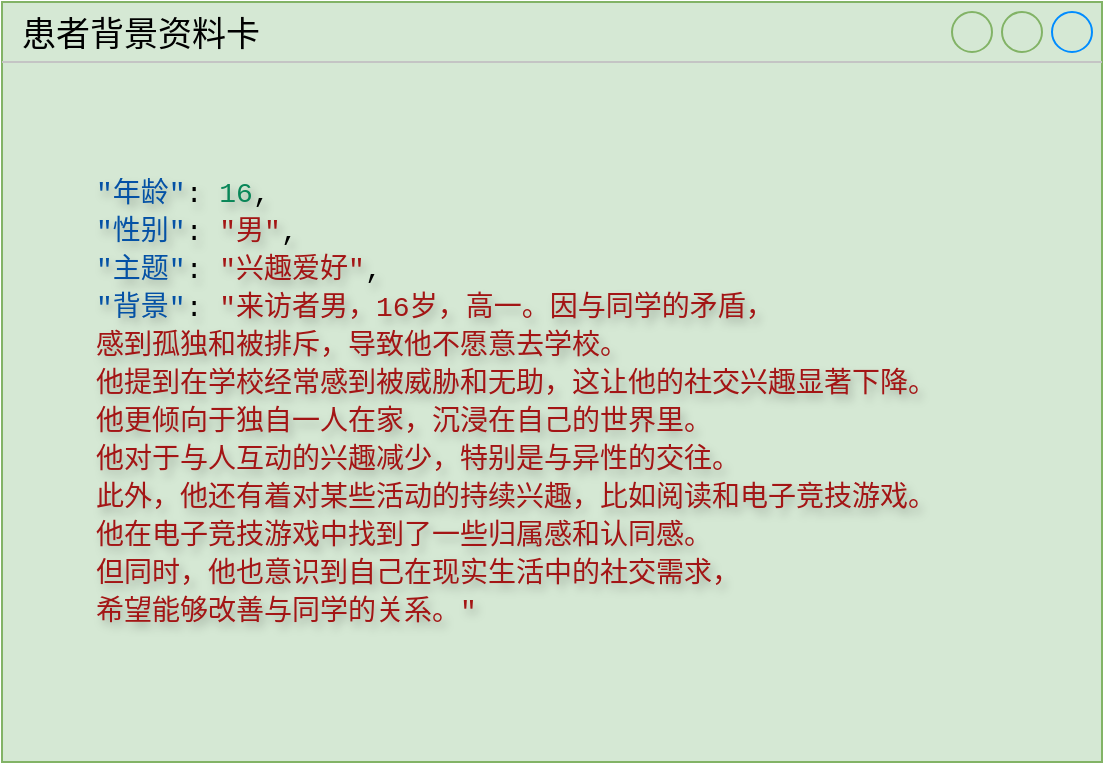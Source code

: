 <mxfile>
    <diagram id="_plC1whm3F_HyEFEo8bp" name="第 1 页">
        <mxGraphModel dx="742" dy="611" grid="1" gridSize="10" guides="1" tooltips="1" connect="1" arrows="1" fold="1" page="1" pageScale="1" pageWidth="827" pageHeight="1169" math="0" shadow="0">
            <root>
                <mxCell id="0"/>
                <mxCell id="1" parent="0"/>
                <mxCell id="2" value="患者背景资料卡" style="strokeWidth=1;shadow=0;dashed=0;align=center;html=1;shape=mxgraph.mockup.containers.window;align=left;verticalAlign=top;spacingLeft=8;strokeColor2=#008cff;strokeColor3=#c4c4c4;mainText=;fontSize=17;labelBackgroundColor=none;whiteSpace=wrap;fillColor=#d5e8d4;strokeColor=#82b366;" vertex="1" parent="1">
                    <mxGeometry x="100" y="120" width="550" height="380" as="geometry"/>
                </mxCell>
                <mxCell id="3" value="&lt;div style=&quot;font-family: Consolas, &amp;quot;Courier New&amp;quot;, monospace; font-size: 14px; line-height: 19px; white-space-collapse: preserve;&quot;&gt;&lt;div style=&quot;color: light-dark(rgb(0, 0, 0), rgb(237, 237, 237));&quot;&gt;&lt;span&gt;&lt;span style=&quot;color: rgb(4, 81, 165);&quot;&gt;&quot;年龄&quot;&lt;/span&gt;&lt;span style=&quot;color: rgb(0, 0, 0);&quot;&gt;: &lt;/span&gt;&lt;span style=&quot;color: rgb(9, 134, 88);&quot;&gt;16&lt;/span&gt;&lt;span style=&quot;color: rgb(0, 0, 0);&quot;&gt;,&lt;/span&gt;&lt;/span&gt;&lt;/div&gt;&lt;div style=&quot;color: light-dark(rgb(0, 0, 0), rgb(237, 237, 237));&quot;&gt;&lt;span&gt;&lt;span style=&quot;color: rgb(4, 81, 165);&quot;&gt;&quot;性别&quot;&lt;/span&gt;&lt;span style=&quot;color: rgb(0, 0, 0);&quot;&gt;: &lt;/span&gt;&lt;span style=&quot;color: rgb(163, 21, 21);&quot;&gt;&quot;男&quot;&lt;/span&gt;&lt;span style=&quot;color: rgb(0, 0, 0);&quot;&gt;,&lt;/span&gt;&lt;/span&gt;&lt;/div&gt;&lt;div style=&quot;color: light-dark(rgb(0, 0, 0), rgb(237, 237, 237));&quot;&gt;&lt;span&gt;&lt;span style=&quot;color: rgb(4, 81, 165);&quot;&gt;&quot;主题&quot;&lt;/span&gt;&lt;span style=&quot;color: rgb(0, 0, 0);&quot;&gt;: &lt;/span&gt;&lt;span style=&quot;color: rgb(163, 21, 21);&quot;&gt;&quot;兴趣爱好&quot;&lt;/span&gt;&lt;span style=&quot;color: rgb(0, 0, 0);&quot;&gt;,&lt;/span&gt;&lt;/span&gt;&lt;/div&gt;&lt;div style=&quot;&quot;&gt;&lt;span style=&quot;color: rgb(4, 81, 165);&quot;&gt;&quot;背景&quot;&lt;/span&gt;&lt;span style=&quot;color: rgb(0, 0, 0);&quot;&gt;: &lt;/span&gt;&lt;span&gt;&lt;font style=&quot;color: rgb(163, 21, 21);&quot;&gt;&quot;来访者男，16岁，高一。因与同学的矛盾，&lt;/font&gt;&lt;/span&gt;&lt;/div&gt;&lt;div style=&quot;&quot;&gt;&lt;font style=&quot;color: rgb(163, 21, 21);&quot;&gt;&lt;span style=&quot;background-color: transparent;&quot;&gt;感到孤独和被排斥，&lt;/span&gt;&lt;span style=&quot;background-color: transparent;&quot;&gt;导致他不愿意去学校。&lt;/span&gt;&lt;/font&gt;&lt;/div&gt;&lt;div style=&quot;&quot;&gt;&lt;span style=&quot;background-color: transparent;&quot;&gt;&lt;font style=&quot;color: rgb(163, 21, 21);&quot;&gt;他提到在学校经常感到被威胁和无助，这让他的社交兴趣显著下降。&lt;/font&gt;&lt;/span&gt;&lt;/div&gt;&lt;div style=&quot;&quot;&gt;&lt;span&gt;&lt;font style=&quot;color: rgb(163, 21, 21);&quot;&gt;他更倾向于独自一人在家，沉浸在自己的世界里。&lt;/font&gt;&lt;/span&gt;&lt;/div&gt;&lt;div style=&quot;&quot;&gt;&lt;font style=&quot;color: rgb(163, 21, 21);&quot;&gt;他对于与人互动的兴趣减少，&lt;span style=&quot;background-color: transparent;&quot;&gt;特别是与异性的交往。&lt;/span&gt;&lt;/font&gt;&lt;/div&gt;&lt;div style=&quot;&quot;&gt;&lt;font style=&quot;color: rgb(163, 21, 21);&quot;&gt;此外，他还有着对某些活动的持续兴趣，&lt;span style=&quot;background-color: transparent;&quot;&gt;比如阅读和电子竞技游戏。&lt;/span&gt;&lt;/font&gt;&lt;/div&gt;&lt;div style=&quot;&quot;&gt;&lt;span&gt;&lt;font style=&quot;color: rgb(163, 21, 21);&quot;&gt;他在电子竞技游戏中找到了一些归属感和认同感。&lt;/font&gt;&lt;/span&gt;&lt;/div&gt;&lt;div style=&quot;&quot;&gt;&lt;span&gt;&lt;font style=&quot;color: rgb(163, 21, 21);&quot;&gt;但同时，他也意识到自己在现实生活中的社交需求，&lt;/font&gt;&lt;/span&gt;&lt;/div&gt;&lt;div style=&quot;&quot;&gt;&lt;span&gt;&lt;font style=&quot;color: rgb(163, 21, 21);&quot;&gt;希望能够改善与同学的关系。&quot;&lt;/font&gt;&lt;/span&gt;&lt;/div&gt;&lt;/div&gt;" style="text;html=1;align=left;verticalAlign=middle;resizable=0;points=[];autosize=1;strokeColor=none;fillColor=none;textShadow=1;" vertex="1" parent="1">
                    <mxGeometry x="145" y="200" width="460" height="240" as="geometry"/>
                </mxCell>
            </root>
        </mxGraphModel>
    </diagram>
</mxfile>